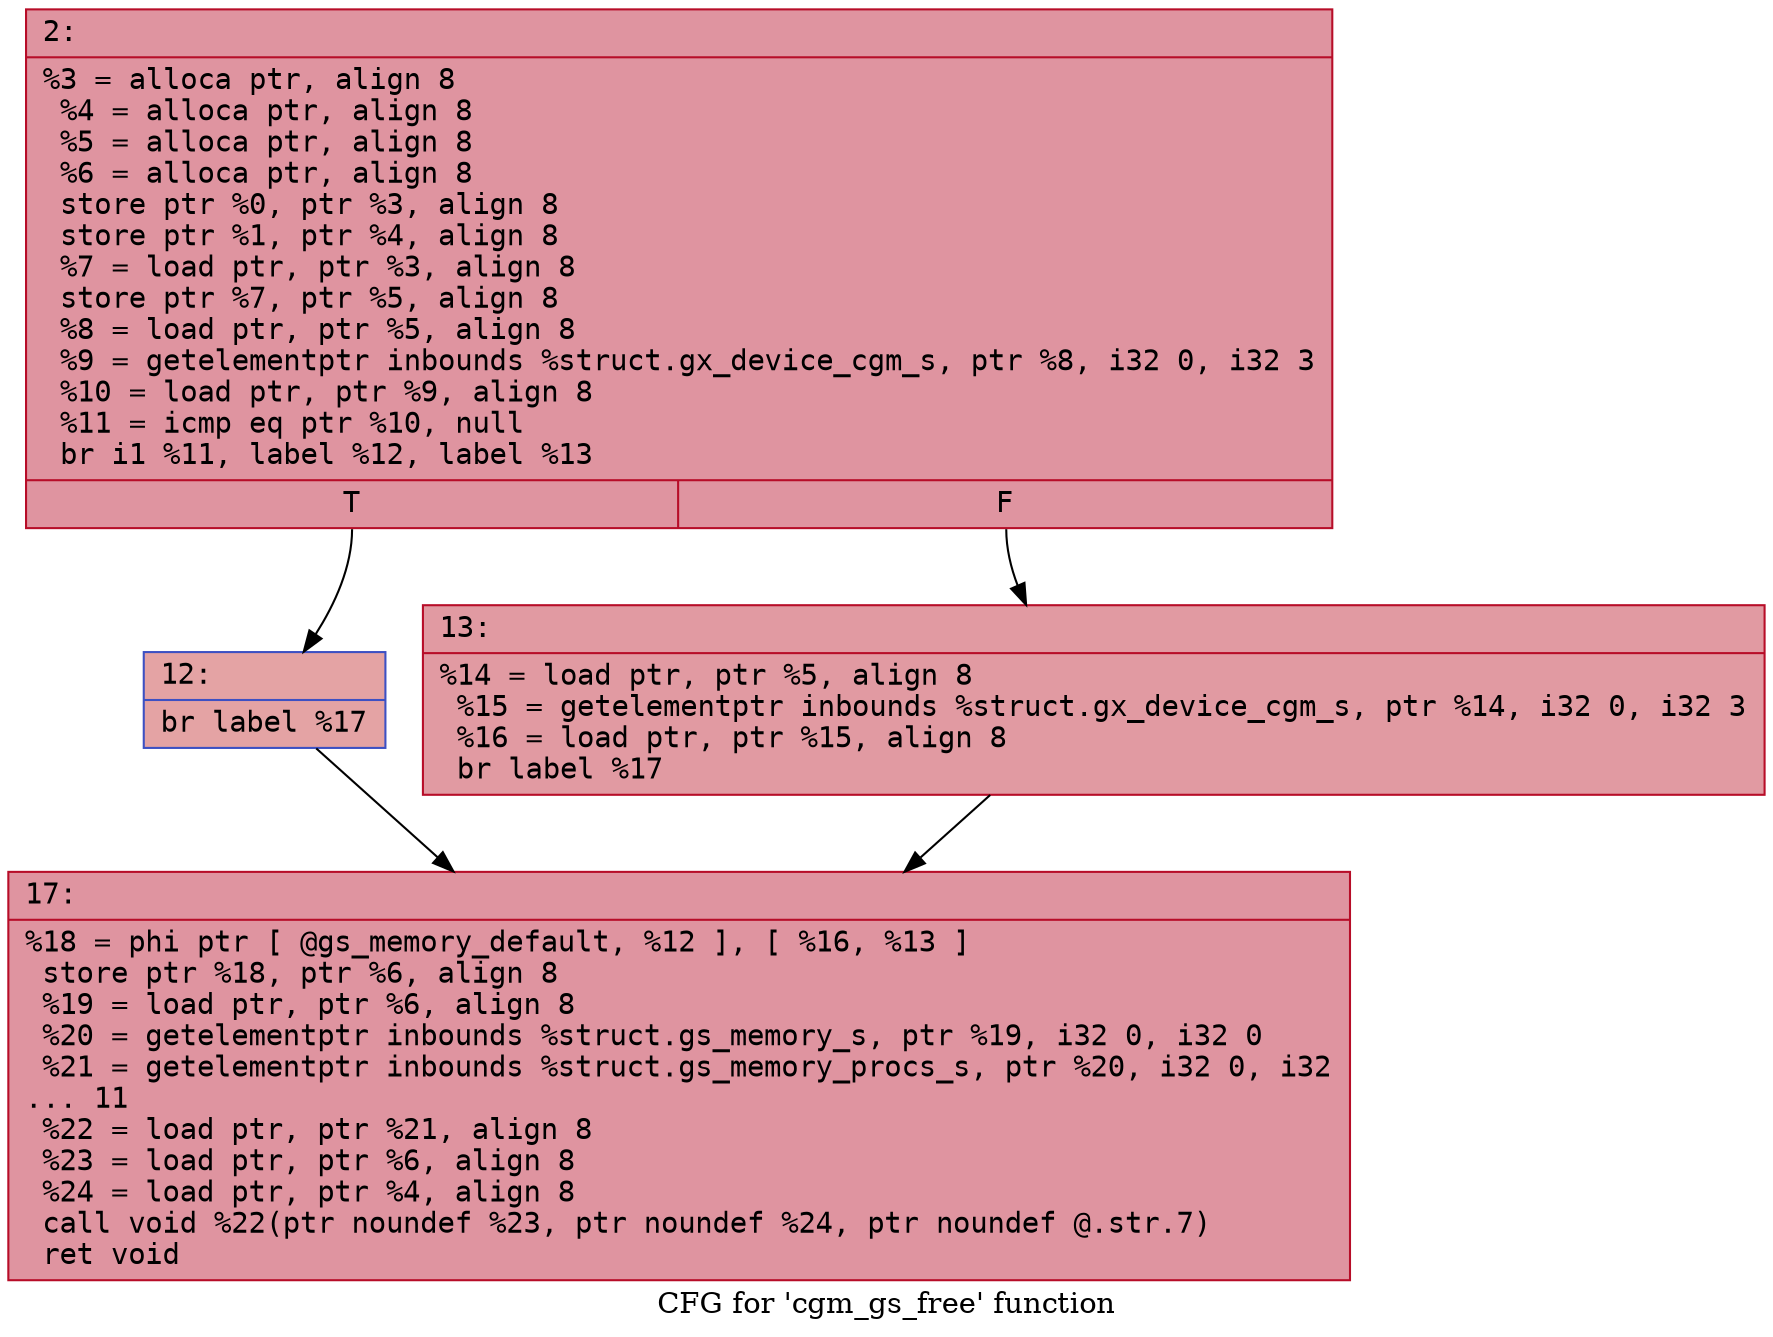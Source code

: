 digraph "CFG for 'cgm_gs_free' function" {
	label="CFG for 'cgm_gs_free' function";

	Node0x600001691220 [shape=record,color="#b70d28ff", style=filled, fillcolor="#b70d2870" fontname="Courier",label="{2:\l|  %3 = alloca ptr, align 8\l  %4 = alloca ptr, align 8\l  %5 = alloca ptr, align 8\l  %6 = alloca ptr, align 8\l  store ptr %0, ptr %3, align 8\l  store ptr %1, ptr %4, align 8\l  %7 = load ptr, ptr %3, align 8\l  store ptr %7, ptr %5, align 8\l  %8 = load ptr, ptr %5, align 8\l  %9 = getelementptr inbounds %struct.gx_device_cgm_s, ptr %8, i32 0, i32 3\l  %10 = load ptr, ptr %9, align 8\l  %11 = icmp eq ptr %10, null\l  br i1 %11, label %12, label %13\l|{<s0>T|<s1>F}}"];
	Node0x600001691220:s0 -> Node0x600001691270[tooltip="2 -> 12\nProbability 37.50%" ];
	Node0x600001691220:s1 -> Node0x6000016912c0[tooltip="2 -> 13\nProbability 62.50%" ];
	Node0x600001691270 [shape=record,color="#3d50c3ff", style=filled, fillcolor="#c32e3170" fontname="Courier",label="{12:\l|  br label %17\l}"];
	Node0x600001691270 -> Node0x600001691310[tooltip="12 -> 17\nProbability 100.00%" ];
	Node0x6000016912c0 [shape=record,color="#b70d28ff", style=filled, fillcolor="#bb1b2c70" fontname="Courier",label="{13:\l|  %14 = load ptr, ptr %5, align 8\l  %15 = getelementptr inbounds %struct.gx_device_cgm_s, ptr %14, i32 0, i32 3\l  %16 = load ptr, ptr %15, align 8\l  br label %17\l}"];
	Node0x6000016912c0 -> Node0x600001691310[tooltip="13 -> 17\nProbability 100.00%" ];
	Node0x600001691310 [shape=record,color="#b70d28ff", style=filled, fillcolor="#b70d2870" fontname="Courier",label="{17:\l|  %18 = phi ptr [ @gs_memory_default, %12 ], [ %16, %13 ]\l  store ptr %18, ptr %6, align 8\l  %19 = load ptr, ptr %6, align 8\l  %20 = getelementptr inbounds %struct.gs_memory_s, ptr %19, i32 0, i32 0\l  %21 = getelementptr inbounds %struct.gs_memory_procs_s, ptr %20, i32 0, i32\l... 11\l  %22 = load ptr, ptr %21, align 8\l  %23 = load ptr, ptr %6, align 8\l  %24 = load ptr, ptr %4, align 8\l  call void %22(ptr noundef %23, ptr noundef %24, ptr noundef @.str.7)\l  ret void\l}"];
}
